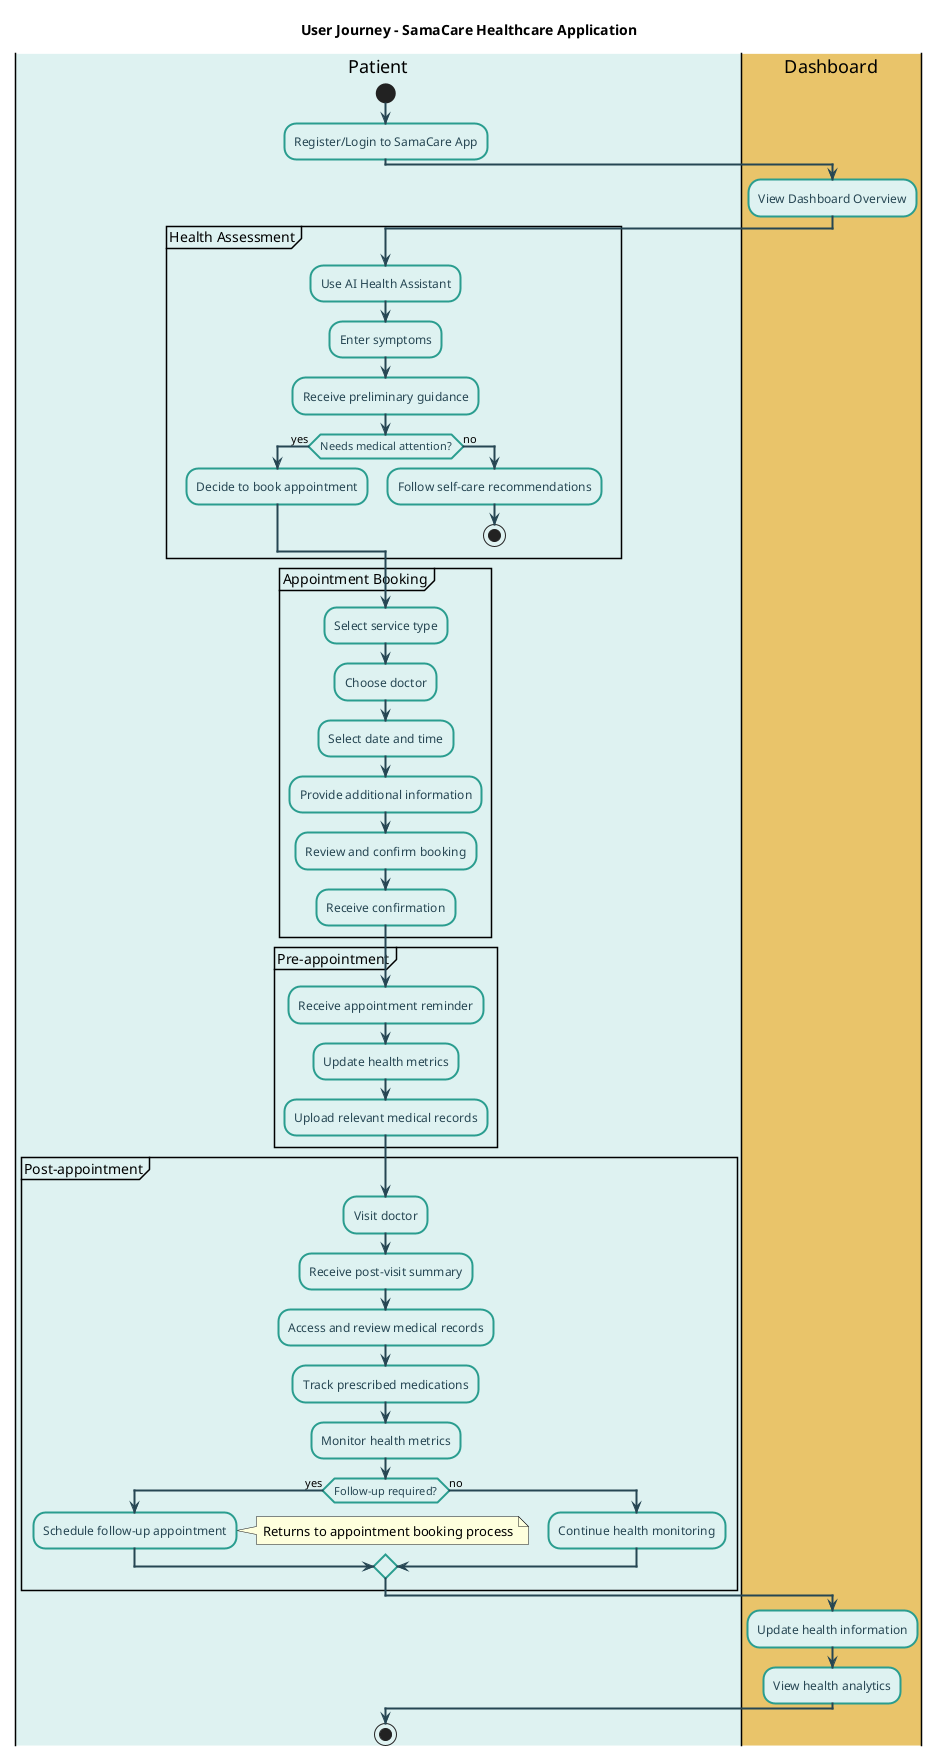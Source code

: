 @startuml
skinparam backgroundColor #FFFFFF
skinparam defaultFontName Arial
skinparam activityDiamondBackgroundColor #2a9d8f
skinparam activityBackgroundColor #def2f1
skinparam activityBorderColor #2a9d8f
skinparam activityBorderThickness 2
skinparam arrowColor #264653
skinparam activityDiamondFontColor #FFFFFF
skinparam activityFontColor #264653

title User Journey - SamaCare Healthcare Application

|#def2f1|Patient|
start
:Register/Login to SamaCare App;

|#e9c46a|Dashboard|
:View Dashboard Overview;

|#def2f1|Patient|
partition "Health Assessment" {
  :Use AI Health Assistant;
  :Enter symptoms;
  :Receive preliminary guidance;
  if (Needs medical attention?) then (yes)
    :Decide to book appointment;
  else (no)
    :Follow self-care recommendations;
    stop
  endif
}

partition "Appointment Booking" {
  :Select service type;
  :Choose doctor;
  :Select date and time;
  :Provide additional information;
  :Review and confirm booking;
  :Receive confirmation;
}

partition "Pre-appointment" {
  :Receive appointment reminder;
  :Update health metrics;
  :Upload relevant medical records;
}

partition "Post-appointment" {
  :Visit doctor;
  :Receive post-visit summary;
  :Access and review medical records;
  :Track prescribed medications;
  :Monitor health metrics;
  if (Follow-up required?) then (yes)
    :Schedule follow-up appointment;
    note right: Returns to appointment booking process
  else (no)
    :Continue health monitoring;
  endif
}

|#e9c46a|Dashboard|
:Update health information;
:View health analytics;

|#def2f1|Patient|
stop

@enduml
